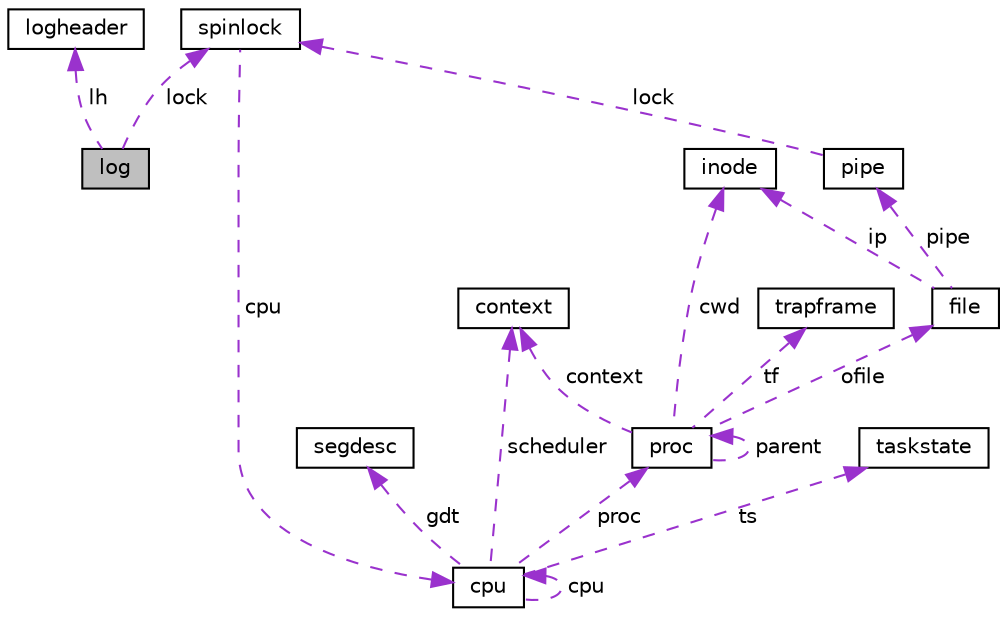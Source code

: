 digraph "log"
{
  edge [fontname="Helvetica",fontsize="10",labelfontname="Helvetica",labelfontsize="10"];
  node [fontname="Helvetica",fontsize="10",shape=record];
  Node1 [label="log",height=0.2,width=0.4,color="black", fillcolor="grey75", style="filled", fontcolor="black"];
  Node2 -> Node1 [dir="back",color="darkorchid3",fontsize="10",style="dashed",label=" lock" ,fontname="Helvetica"];
  Node2 [label="spinlock",height=0.2,width=0.4,color="black", fillcolor="white", style="filled",URL="$structspinlock.html"];
  Node3 -> Node2 [dir="back",color="darkorchid3",fontsize="10",style="dashed",label=" cpu" ,fontname="Helvetica"];
  Node3 [label="cpu",height=0.2,width=0.4,color="black", fillcolor="white", style="filled",URL="$structcpu.html"];
  Node3 -> Node3 [dir="back",color="darkorchid3",fontsize="10",style="dashed",label=" cpu" ,fontname="Helvetica"];
  Node4 -> Node3 [dir="back",color="darkorchid3",fontsize="10",style="dashed",label=" gdt" ,fontname="Helvetica"];
  Node4 [label="segdesc",height=0.2,width=0.4,color="black", fillcolor="white", style="filled",URL="$structsegdesc.html"];
  Node5 -> Node3 [dir="back",color="darkorchid3",fontsize="10",style="dashed",label=" scheduler" ,fontname="Helvetica"];
  Node5 [label="context",height=0.2,width=0.4,color="black", fillcolor="white", style="filled",URL="$structcontext.html"];
  Node6 -> Node3 [dir="back",color="darkorchid3",fontsize="10",style="dashed",label=" proc" ,fontname="Helvetica"];
  Node6 [label="proc",height=0.2,width=0.4,color="black", fillcolor="white", style="filled",URL="$structproc.html"];
  Node7 -> Node6 [dir="back",color="darkorchid3",fontsize="10",style="dashed",label=" cwd" ,fontname="Helvetica"];
  Node7 [label="inode",height=0.2,width=0.4,color="black", fillcolor="white", style="filled",URL="$structinode.html"];
  Node5 -> Node6 [dir="back",color="darkorchid3",fontsize="10",style="dashed",label=" context" ,fontname="Helvetica"];
  Node8 -> Node6 [dir="back",color="darkorchid3",fontsize="10",style="dashed",label=" tf" ,fontname="Helvetica"];
  Node8 [label="trapframe",height=0.2,width=0.4,color="black", fillcolor="white", style="filled",URL="$structtrapframe.html"];
  Node6 -> Node6 [dir="back",color="darkorchid3",fontsize="10",style="dashed",label=" parent" ,fontname="Helvetica"];
  Node9 -> Node6 [dir="back",color="darkorchid3",fontsize="10",style="dashed",label=" ofile" ,fontname="Helvetica"];
  Node9 [label="file",height=0.2,width=0.4,color="black", fillcolor="white", style="filled",URL="$structfile.html"];
  Node7 -> Node9 [dir="back",color="darkorchid3",fontsize="10",style="dashed",label=" ip" ,fontname="Helvetica"];
  Node10 -> Node9 [dir="back",color="darkorchid3",fontsize="10",style="dashed",label=" pipe" ,fontname="Helvetica"];
  Node10 [label="pipe",height=0.2,width=0.4,color="black", fillcolor="white", style="filled",URL="$structpipe.html"];
  Node2 -> Node10 [dir="back",color="darkorchid3",fontsize="10",style="dashed",label=" lock" ,fontname="Helvetica"];
  Node11 -> Node3 [dir="back",color="darkorchid3",fontsize="10",style="dashed",label=" ts" ,fontname="Helvetica"];
  Node11 [label="taskstate",height=0.2,width=0.4,color="black", fillcolor="white", style="filled",URL="$structtaskstate.html"];
  Node12 -> Node1 [dir="back",color="darkorchid3",fontsize="10",style="dashed",label=" lh" ,fontname="Helvetica"];
  Node12 [label="logheader",height=0.2,width=0.4,color="black", fillcolor="white", style="filled",URL="$structlogheader.html"];
}
